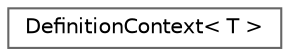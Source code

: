 digraph "Graphical Class Hierarchy"
{
 // INTERACTIVE_SVG=YES
 // LATEX_PDF_SIZE
  bgcolor="transparent";
  edge [fontname=Helvetica,fontsize=10,labelfontname=Helvetica,labelfontsize=10];
  node [fontname=Helvetica,fontsize=10,shape=box,height=0.2,width=0.4];
  rankdir="LR";
  Node0 [label="DefinitionContext\< T \>",height=0.2,width=0.4,color="grey40", fillcolor="white", style="filled",URL="$d6/d49/class_definition_context.html",tooltip=" "];
}
